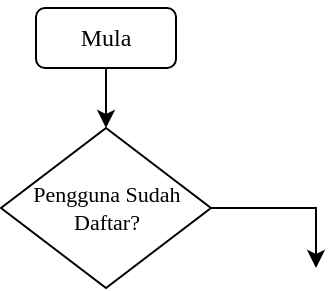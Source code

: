<mxfile version="20.4.0" type="github">
  <diagram id="-pJ40FPdviTHMuccgcaF" name="Page-1">
    <mxGraphModel dx="593" dy="308" grid="1" gridSize="10" guides="1" tooltips="1" connect="1" arrows="1" fold="1" page="1" pageScale="1" pageWidth="827" pageHeight="1169" math="0" shadow="0">
      <root>
        <mxCell id="0" />
        <mxCell id="1" parent="0" />
        <mxCell id="yltn-6YaVDsgm3mTwEoe-6" style="edgeStyle=orthogonalEdgeStyle;rounded=0;orthogonalLoop=1;jettySize=auto;html=1;entryX=0.5;entryY=0;entryDx=0;entryDy=0;fontFamily=Times New Roman;" edge="1" parent="1" source="yltn-6YaVDsgm3mTwEoe-1" target="yltn-6YaVDsgm3mTwEoe-3">
          <mxGeometry relative="1" as="geometry" />
        </mxCell>
        <mxCell id="yltn-6YaVDsgm3mTwEoe-1" value="&lt;p&gt;&lt;font face=&quot;Times New Roman&quot;&gt;Mula&lt;/font&gt;&lt;/p&gt;" style="rounded=1;whiteSpace=wrap;html=1;" vertex="1" parent="1">
          <mxGeometry x="370" y="10" width="70" height="30" as="geometry" />
        </mxCell>
        <mxCell id="yltn-6YaVDsgm3mTwEoe-3" value="Pengguna Sudah Daftar?" style="rhombus;whiteSpace=wrap;html=1;fontFamily=Times New Roman;fontSize=11;" vertex="1" parent="1">
          <mxGeometry x="352.5" y="70" width="105" height="80" as="geometry" />
        </mxCell>
        <mxCell id="yltn-6YaVDsgm3mTwEoe-4" style="edgeStyle=orthogonalEdgeStyle;rounded=0;orthogonalLoop=1;jettySize=auto;html=1;fontFamily=Times New Roman;exitX=1;exitY=0.5;exitDx=0;exitDy=0;" edge="1" parent="1" source="yltn-6YaVDsgm3mTwEoe-3">
          <mxGeometry relative="1" as="geometry">
            <mxPoint x="510" y="140" as="targetPoint" />
            <Array as="points">
              <mxPoint x="510" y="110" />
            </Array>
          </mxGeometry>
        </mxCell>
      </root>
    </mxGraphModel>
  </diagram>
</mxfile>
